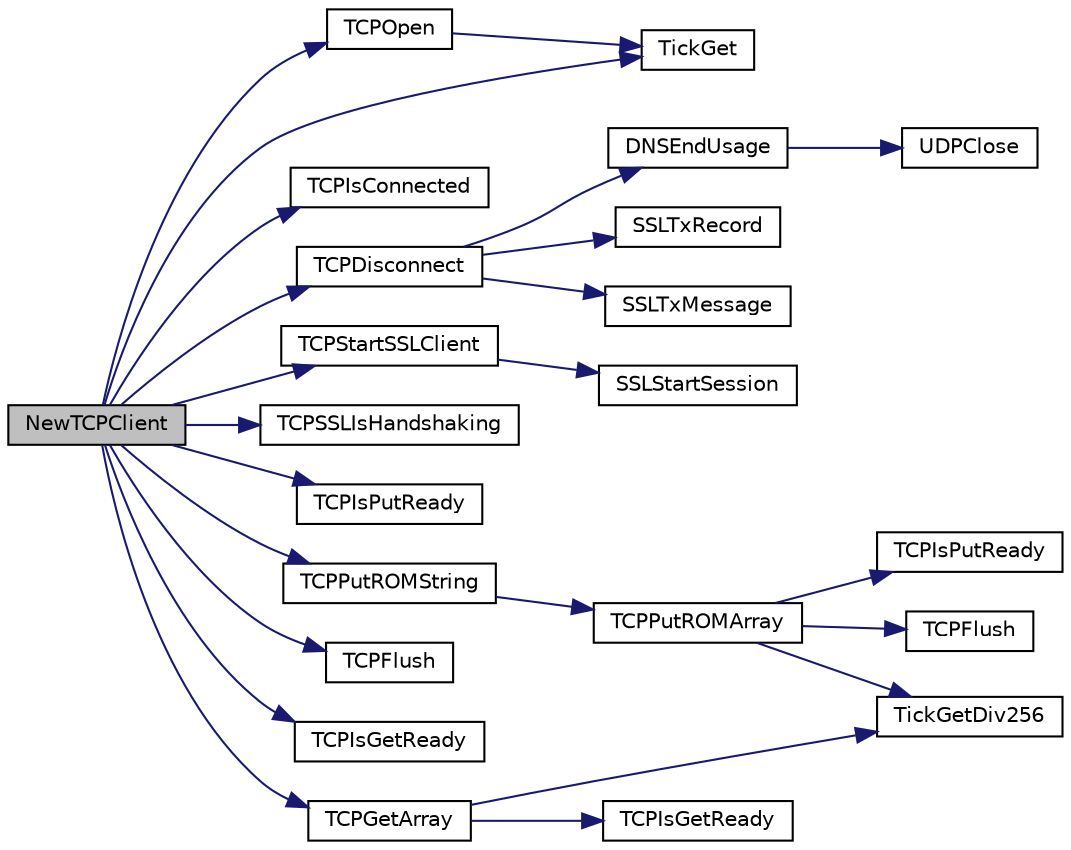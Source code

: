 digraph "NewTCPClient"
{
  edge [fontname="Helvetica",fontsize="10",labelfontname="Helvetica",labelfontsize="10"];
  node [fontname="Helvetica",fontsize="10",shape=record];
  rankdir="LR";
  Node1 [label="NewTCPClient",height=0.2,width=0.4,color="black", fillcolor="grey75", style="filled", fontcolor="black"];
  Node1 -> Node2 [color="midnightblue",fontsize="10",style="solid",fontname="Helvetica"];
  Node2 [label="TCPOpen",height=0.2,width=0.4,color="black", fillcolor="white", style="filled",URL="$_t_c_p_8h.html#a7b763068bda0dba69136cc2f9ed88aa9"];
  Node2 -> Node3 [color="midnightblue",fontsize="10",style="solid",fontname="Helvetica"];
  Node3 [label="TickGet",height=0.2,width=0.4,color="black", fillcolor="white", style="filled",URL="$_tick_8h.html#a035d1d3f8afdca7abedf588ee1b20af0"];
  Node1 -> Node3 [color="midnightblue",fontsize="10",style="solid",fontname="Helvetica"];
  Node1 -> Node4 [color="midnightblue",fontsize="10",style="solid",fontname="Helvetica"];
  Node4 [label="TCPIsConnected",height=0.2,width=0.4,color="black", fillcolor="white", style="filled",URL="$_t_c_p_8h.html#afd4cf67bce7972d9e528bc05bcabc226"];
  Node1 -> Node5 [color="midnightblue",fontsize="10",style="solid",fontname="Helvetica"];
  Node5 [label="TCPDisconnect",height=0.2,width=0.4,color="black", fillcolor="white", style="filled",URL="$_t_c_p_8h.html#aacb150778e6f5cf748b05b0e0568f30e"];
  Node5 -> Node6 [color="midnightblue",fontsize="10",style="solid",fontname="Helvetica"];
  Node6 [label="DNSEndUsage",height=0.2,width=0.4,color="black", fillcolor="white", style="filled",URL="$_d_n_s_8h.html#a27e8ba4b66a0d78061be23911cd3a426"];
  Node6 -> Node7 [color="midnightblue",fontsize="10",style="solid",fontname="Helvetica"];
  Node7 [label="UDPClose",height=0.2,width=0.4,color="black", fillcolor="white", style="filled",URL="$_u_d_p_8h.html#ab324430d82f92d41aec441f45ddf7d0f"];
  Node5 -> Node8 [color="midnightblue",fontsize="10",style="solid",fontname="Helvetica"];
  Node8 [label="SSLTxRecord",height=0.2,width=0.4,color="black", fillcolor="white", style="filled",URL="$_s_s_l_8h.html#a1cef416e587e77f9aeda9fbe53edf3ed"];
  Node5 -> Node9 [color="midnightblue",fontsize="10",style="solid",fontname="Helvetica"];
  Node9 [label="SSLTxMessage",height=0.2,width=0.4,color="black", fillcolor="white", style="filled",URL="$_s_s_l_8h.html#ae047f0c0ce6b7f6cdc5fe8098bfef8ee"];
  Node1 -> Node10 [color="midnightblue",fontsize="10",style="solid",fontname="Helvetica"];
  Node10 [label="TCPStartSSLClient",height=0.2,width=0.4,color="black", fillcolor="white", style="filled",URL="$_t_c_p_8h.html#aa6f006c76da3ced9d0d46f2d2537198a"];
  Node10 -> Node11 [color="midnightblue",fontsize="10",style="solid",fontname="Helvetica"];
  Node11 [label="SSLStartSession",height=0.2,width=0.4,color="black", fillcolor="white", style="filled",URL="$_s_s_l_8h.html#a6e3cd6655fc5dd8120ba7b51085c5ae0"];
  Node1 -> Node12 [color="midnightblue",fontsize="10",style="solid",fontname="Helvetica"];
  Node12 [label="TCPSSLIsHandshaking",height=0.2,width=0.4,color="black", fillcolor="white", style="filled",URL="$_t_c_p_8h.html#abe7ba29a2e4d1993e906baa1c8eee785"];
  Node1 -> Node13 [color="midnightblue",fontsize="10",style="solid",fontname="Helvetica"];
  Node13 [label="TCPIsPutReady",height=0.2,width=0.4,color="black", fillcolor="white", style="filled",URL="$_t_c_p_8h.html#a10e1123d9bd8d1d94a6b9e10c2e8176c"];
  Node1 -> Node14 [color="midnightblue",fontsize="10",style="solid",fontname="Helvetica"];
  Node14 [label="TCPPutROMString",height=0.2,width=0.4,color="black", fillcolor="white", style="filled",URL="$_t_c_p_8h.html#acd403ab0bd5ee4808c8fe86213b1192f"];
  Node14 -> Node15 [color="midnightblue",fontsize="10",style="solid",fontname="Helvetica"];
  Node15 [label="TCPPutROMArray",height=0.2,width=0.4,color="black", fillcolor="white", style="filled",URL="$_t_c_p_8c.html#a78d22c72df366276a2ed1908e2337093"];
  Node15 -> Node16 [color="midnightblue",fontsize="10",style="solid",fontname="Helvetica"];
  Node16 [label="TCPIsPutReady",height=0.2,width=0.4,color="black", fillcolor="white", style="filled",URL="$_t_c_p_8c.html#a10e1123d9bd8d1d94a6b9e10c2e8176c"];
  Node15 -> Node17 [color="midnightblue",fontsize="10",style="solid",fontname="Helvetica"];
  Node17 [label="TCPFlush",height=0.2,width=0.4,color="black", fillcolor="white", style="filled",URL="$_t_c_p_8c.html#a01c3ec541c50e1d0422f8b6e26e8a25b"];
  Node15 -> Node18 [color="midnightblue",fontsize="10",style="solid",fontname="Helvetica"];
  Node18 [label="TickGetDiv256",height=0.2,width=0.4,color="black", fillcolor="white", style="filled",URL="$_tick_8h.html#a8f71f847e48f802c831fb86c7fb8326a"];
  Node1 -> Node19 [color="midnightblue",fontsize="10",style="solid",fontname="Helvetica"];
  Node19 [label="TCPFlush",height=0.2,width=0.4,color="black", fillcolor="white", style="filled",URL="$_t_c_p_8h.html#a01c3ec541c50e1d0422f8b6e26e8a25b"];
  Node1 -> Node20 [color="midnightblue",fontsize="10",style="solid",fontname="Helvetica"];
  Node20 [label="TCPIsGetReady",height=0.2,width=0.4,color="black", fillcolor="white", style="filled",URL="$_t_c_p_8h.html#a9fbb66288f62395d4b85180958dc3f85"];
  Node1 -> Node21 [color="midnightblue",fontsize="10",style="solid",fontname="Helvetica"];
  Node21 [label="TCPGetArray",height=0.2,width=0.4,color="black", fillcolor="white", style="filled",URL="$_t_c_p_8h.html#afcce2e17242d8eb1448966cbdd12eb3f"];
  Node21 -> Node22 [color="midnightblue",fontsize="10",style="solid",fontname="Helvetica"];
  Node22 [label="TCPIsGetReady",height=0.2,width=0.4,color="black", fillcolor="white", style="filled",URL="$_t_c_p_8c.html#a9fbb66288f62395d4b85180958dc3f85"];
  Node21 -> Node18 [color="midnightblue",fontsize="10",style="solid",fontname="Helvetica"];
}
